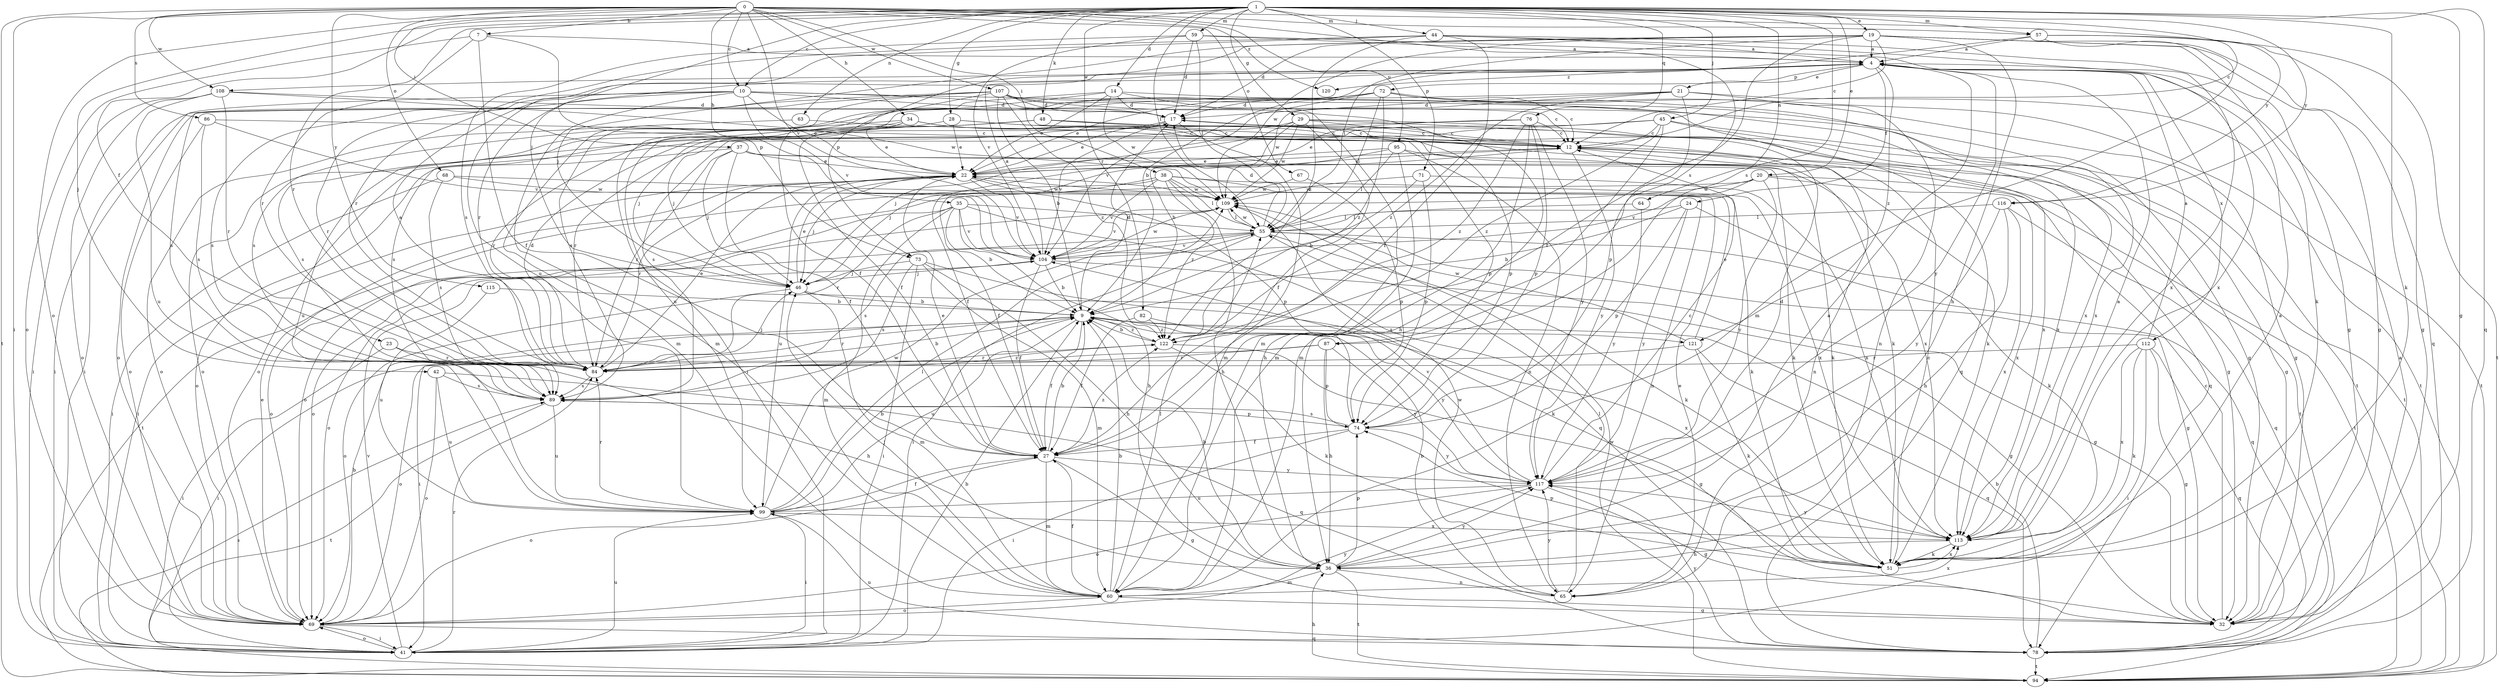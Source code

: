 strict digraph  {
0;
1;
4;
7;
9;
10;
12;
14;
17;
19;
20;
21;
22;
23;
24;
27;
28;
29;
32;
34;
35;
36;
37;
38;
41;
42;
44;
45;
46;
48;
51;
55;
57;
59;
60;
63;
64;
65;
67;
68;
69;
71;
72;
73;
74;
76;
78;
82;
84;
86;
87;
89;
94;
95;
99;
104;
107;
108;
109;
112;
113;
115;
116;
117;
120;
121;
122;
0 -> 7  [label=b];
0 -> 10  [label=c];
0 -> 34  [label=h];
0 -> 35  [label=h];
0 -> 37  [label=i];
0 -> 38  [label=i];
0 -> 41  [label=i];
0 -> 57  [label=m];
0 -> 67  [label=o];
0 -> 68  [label=o];
0 -> 86  [label=s];
0 -> 87  [label=s];
0 -> 94  [label=t];
0 -> 95  [label=u];
0 -> 104  [label=v];
0 -> 107  [label=w];
0 -> 108  [label=w];
0 -> 115  [label=y];
0 -> 116  [label=y];
0 -> 120  [label=z];
1 -> 10  [label=c];
1 -> 12  [label=c];
1 -> 14  [label=d];
1 -> 19  [label=e];
1 -> 20  [label=e];
1 -> 23  [label=f];
1 -> 28  [label=g];
1 -> 29  [label=g];
1 -> 32  [label=g];
1 -> 42  [label=j];
1 -> 44  [label=j];
1 -> 45  [label=j];
1 -> 46  [label=j];
1 -> 48  [label=k];
1 -> 51  [label=k];
1 -> 55  [label=l];
1 -> 57  [label=m];
1 -> 59  [label=m];
1 -> 63  [label=n];
1 -> 64  [label=n];
1 -> 69  [label=o];
1 -> 71  [label=p];
1 -> 76  [label=q];
1 -> 78  [label=q];
1 -> 82  [label=r];
1 -> 84  [label=r];
1 -> 87  [label=s];
1 -> 116  [label=y];
4 -> 21  [label=e];
4 -> 24  [label=f];
4 -> 72  [label=p];
4 -> 84  [label=r];
4 -> 108  [label=w];
4 -> 112  [label=x];
4 -> 117  [label=y];
4 -> 120  [label=z];
4 -> 121  [label=z];
7 -> 4  [label=a];
7 -> 27  [label=f];
7 -> 69  [label=o];
7 -> 73  [label=p];
7 -> 84  [label=r];
9 -> 17  [label=d];
9 -> 27  [label=f];
9 -> 41  [label=i];
9 -> 84  [label=r];
9 -> 99  [label=u];
9 -> 117  [label=y];
9 -> 121  [label=z];
9 -> 122  [label=z];
10 -> 17  [label=d];
10 -> 22  [label=e];
10 -> 32  [label=g];
10 -> 41  [label=i];
10 -> 60  [label=m];
10 -> 78  [label=q];
10 -> 84  [label=r];
10 -> 89  [label=s];
10 -> 104  [label=v];
12 -> 22  [label=e];
12 -> 46  [label=j];
12 -> 65  [label=n];
12 -> 94  [label=t];
12 -> 117  [label=y];
14 -> 17  [label=d];
14 -> 22  [label=e];
14 -> 60  [label=m];
14 -> 69  [label=o];
14 -> 89  [label=s];
14 -> 94  [label=t];
14 -> 109  [label=w];
17 -> 12  [label=c];
17 -> 22  [label=e];
17 -> 32  [label=g];
17 -> 60  [label=m];
17 -> 104  [label=v];
19 -> 4  [label=a];
19 -> 12  [label=c];
19 -> 17  [label=d];
19 -> 27  [label=f];
19 -> 32  [label=g];
19 -> 36  [label=h];
19 -> 46  [label=j];
19 -> 51  [label=k];
19 -> 55  [label=l];
19 -> 73  [label=p];
19 -> 78  [label=q];
19 -> 109  [label=w];
20 -> 69  [label=o];
20 -> 94  [label=t];
20 -> 104  [label=v];
20 -> 109  [label=w];
20 -> 113  [label=x];
20 -> 117  [label=y];
21 -> 17  [label=d];
21 -> 65  [label=n];
21 -> 74  [label=p];
21 -> 94  [label=t];
21 -> 99  [label=u];
21 -> 109  [label=w];
21 -> 122  [label=z];
22 -> 12  [label=c];
22 -> 41  [label=i];
22 -> 46  [label=j];
22 -> 74  [label=p];
22 -> 84  [label=r];
22 -> 99  [label=u];
22 -> 104  [label=v];
22 -> 109  [label=w];
23 -> 36  [label=h];
23 -> 41  [label=i];
23 -> 84  [label=r];
24 -> 9  [label=b];
24 -> 51  [label=k];
24 -> 55  [label=l];
24 -> 74  [label=p];
24 -> 117  [label=y];
27 -> 9  [label=b];
27 -> 22  [label=e];
27 -> 32  [label=g];
27 -> 60  [label=m];
27 -> 69  [label=o];
27 -> 117  [label=y];
27 -> 122  [label=z];
28 -> 12  [label=c];
28 -> 22  [label=e];
28 -> 46  [label=j];
28 -> 51  [label=k];
29 -> 9  [label=b];
29 -> 12  [label=c];
29 -> 27  [label=f];
29 -> 32  [label=g];
29 -> 46  [label=j];
29 -> 84  [label=r];
29 -> 109  [label=w];
29 -> 113  [label=x];
32 -> 12  [label=c];
34 -> 12  [label=c];
34 -> 22  [label=e];
34 -> 27  [label=f];
34 -> 51  [label=k];
34 -> 74  [label=p];
34 -> 84  [label=r];
34 -> 89  [label=s];
35 -> 9  [label=b];
35 -> 36  [label=h];
35 -> 55  [label=l];
35 -> 60  [label=m];
35 -> 69  [label=o];
35 -> 78  [label=q];
35 -> 84  [label=r];
35 -> 104  [label=v];
36 -> 4  [label=a];
36 -> 9  [label=b];
36 -> 60  [label=m];
36 -> 65  [label=n];
36 -> 74  [label=p];
36 -> 94  [label=t];
36 -> 117  [label=y];
37 -> 22  [label=e];
37 -> 27  [label=f];
37 -> 46  [label=j];
37 -> 51  [label=k];
37 -> 69  [label=o];
37 -> 84  [label=r];
37 -> 113  [label=x];
38 -> 27  [label=f];
38 -> 36  [label=h];
38 -> 51  [label=k];
38 -> 55  [label=l];
38 -> 94  [label=t];
38 -> 104  [label=v];
38 -> 109  [label=w];
38 -> 113  [label=x];
38 -> 122  [label=z];
41 -> 9  [label=b];
41 -> 69  [label=o];
41 -> 84  [label=r];
41 -> 99  [label=u];
41 -> 104  [label=v];
42 -> 69  [label=o];
42 -> 78  [label=q];
42 -> 89  [label=s];
42 -> 99  [label=u];
44 -> 4  [label=a];
44 -> 27  [label=f];
44 -> 32  [label=g];
44 -> 84  [label=r];
44 -> 99  [label=u];
44 -> 113  [label=x];
44 -> 122  [label=z];
45 -> 12  [label=c];
45 -> 60  [label=m];
45 -> 69  [label=o];
45 -> 89  [label=s];
45 -> 94  [label=t];
45 -> 113  [label=x];
45 -> 122  [label=z];
46 -> 9  [label=b];
46 -> 22  [label=e];
46 -> 32  [label=g];
46 -> 60  [label=m];
46 -> 69  [label=o];
48 -> 12  [label=c];
48 -> 46  [label=j];
48 -> 74  [label=p];
48 -> 78  [label=q];
48 -> 89  [label=s];
48 -> 99  [label=u];
51 -> 4  [label=a];
51 -> 12  [label=c];
51 -> 74  [label=p];
51 -> 113  [label=x];
55 -> 17  [label=d];
55 -> 32  [label=g];
55 -> 41  [label=i];
55 -> 51  [label=k];
55 -> 69  [label=o];
55 -> 78  [label=q];
55 -> 89  [label=s];
55 -> 104  [label=v];
55 -> 109  [label=w];
57 -> 4  [label=a];
57 -> 9  [label=b];
57 -> 32  [label=g];
57 -> 60  [label=m];
57 -> 94  [label=t];
59 -> 4  [label=a];
59 -> 17  [label=d];
59 -> 55  [label=l];
59 -> 89  [label=s];
59 -> 104  [label=v];
59 -> 113  [label=x];
60 -> 9  [label=b];
60 -> 27  [label=f];
60 -> 32  [label=g];
60 -> 46  [label=j];
60 -> 55  [label=l];
60 -> 69  [label=o];
60 -> 113  [label=x];
63 -> 12  [label=c];
63 -> 69  [label=o];
64 -> 55  [label=l];
64 -> 117  [label=y];
65 -> 9  [label=b];
65 -> 22  [label=e];
65 -> 55  [label=l];
65 -> 109  [label=w];
65 -> 117  [label=y];
67 -> 74  [label=p];
67 -> 109  [label=w];
68 -> 41  [label=i];
68 -> 65  [label=n];
68 -> 89  [label=s];
68 -> 109  [label=w];
69 -> 9  [label=b];
69 -> 22  [label=e];
69 -> 41  [label=i];
69 -> 78  [label=q];
69 -> 117  [label=y];
71 -> 9  [label=b];
71 -> 74  [label=p];
71 -> 109  [label=w];
71 -> 113  [label=x];
72 -> 12  [label=c];
72 -> 17  [label=d];
72 -> 22  [label=e];
72 -> 32  [label=g];
72 -> 41  [label=i];
72 -> 55  [label=l];
72 -> 89  [label=s];
72 -> 94  [label=t];
72 -> 104  [label=v];
72 -> 113  [label=x];
72 -> 122  [label=z];
73 -> 36  [label=h];
73 -> 41  [label=i];
73 -> 46  [label=j];
73 -> 51  [label=k];
73 -> 60  [label=m];
73 -> 89  [label=s];
74 -> 27  [label=f];
74 -> 41  [label=i];
74 -> 89  [label=s];
74 -> 117  [label=y];
76 -> 12  [label=c];
76 -> 22  [label=e];
76 -> 60  [label=m];
76 -> 69  [label=o];
76 -> 74  [label=p];
76 -> 117  [label=y];
76 -> 122  [label=z];
78 -> 4  [label=a];
78 -> 9  [label=b];
78 -> 94  [label=t];
78 -> 99  [label=u];
78 -> 117  [label=y];
82 -> 27  [label=f];
82 -> 113  [label=x];
82 -> 122  [label=z];
84 -> 4  [label=a];
84 -> 9  [label=b];
84 -> 17  [label=d];
84 -> 22  [label=e];
84 -> 46  [label=j];
84 -> 89  [label=s];
84 -> 122  [label=z];
86 -> 12  [label=c];
86 -> 69  [label=o];
86 -> 89  [label=s];
86 -> 104  [label=v];
87 -> 36  [label=h];
87 -> 41  [label=i];
87 -> 74  [label=p];
87 -> 84  [label=r];
87 -> 117  [label=y];
89 -> 74  [label=p];
89 -> 94  [label=t];
89 -> 99  [label=u];
94 -> 36  [label=h];
94 -> 89  [label=s];
94 -> 109  [label=w];
95 -> 22  [label=e];
95 -> 27  [label=f];
95 -> 36  [label=h];
95 -> 51  [label=k];
95 -> 55  [label=l];
95 -> 65  [label=n];
99 -> 9  [label=b];
99 -> 27  [label=f];
99 -> 41  [label=i];
99 -> 55  [label=l];
99 -> 84  [label=r];
99 -> 109  [label=w];
99 -> 113  [label=x];
104 -> 4  [label=a];
104 -> 9  [label=b];
104 -> 27  [label=f];
104 -> 32  [label=g];
104 -> 46  [label=j];
104 -> 109  [label=w];
107 -> 9  [label=b];
107 -> 12  [label=c];
107 -> 17  [label=d];
107 -> 27  [label=f];
107 -> 36  [label=h];
107 -> 41  [label=i];
107 -> 60  [label=m];
107 -> 89  [label=s];
107 -> 113  [label=x];
107 -> 122  [label=z];
108 -> 17  [label=d];
108 -> 41  [label=i];
108 -> 69  [label=o];
108 -> 84  [label=r];
108 -> 99  [label=u];
108 -> 109  [label=w];
109 -> 55  [label=l];
109 -> 69  [label=o];
109 -> 104  [label=v];
112 -> 4  [label=a];
112 -> 32  [label=g];
112 -> 41  [label=i];
112 -> 51  [label=k];
112 -> 78  [label=q];
112 -> 84  [label=r];
112 -> 113  [label=x];
113 -> 4  [label=a];
113 -> 36  [label=h];
113 -> 51  [label=k];
113 -> 117  [label=y];
115 -> 9  [label=b];
115 -> 99  [label=u];
116 -> 36  [label=h];
116 -> 55  [label=l];
116 -> 78  [label=q];
116 -> 113  [label=x];
116 -> 117  [label=y];
117 -> 12  [label=c];
117 -> 17  [label=d];
117 -> 32  [label=g];
117 -> 69  [label=o];
117 -> 99  [label=u];
117 -> 104  [label=v];
121 -> 22  [label=e];
121 -> 51  [label=k];
121 -> 69  [label=o];
121 -> 78  [label=q];
121 -> 109  [label=w];
122 -> 9  [label=b];
122 -> 32  [label=g];
122 -> 51  [label=k];
122 -> 84  [label=r];
}
